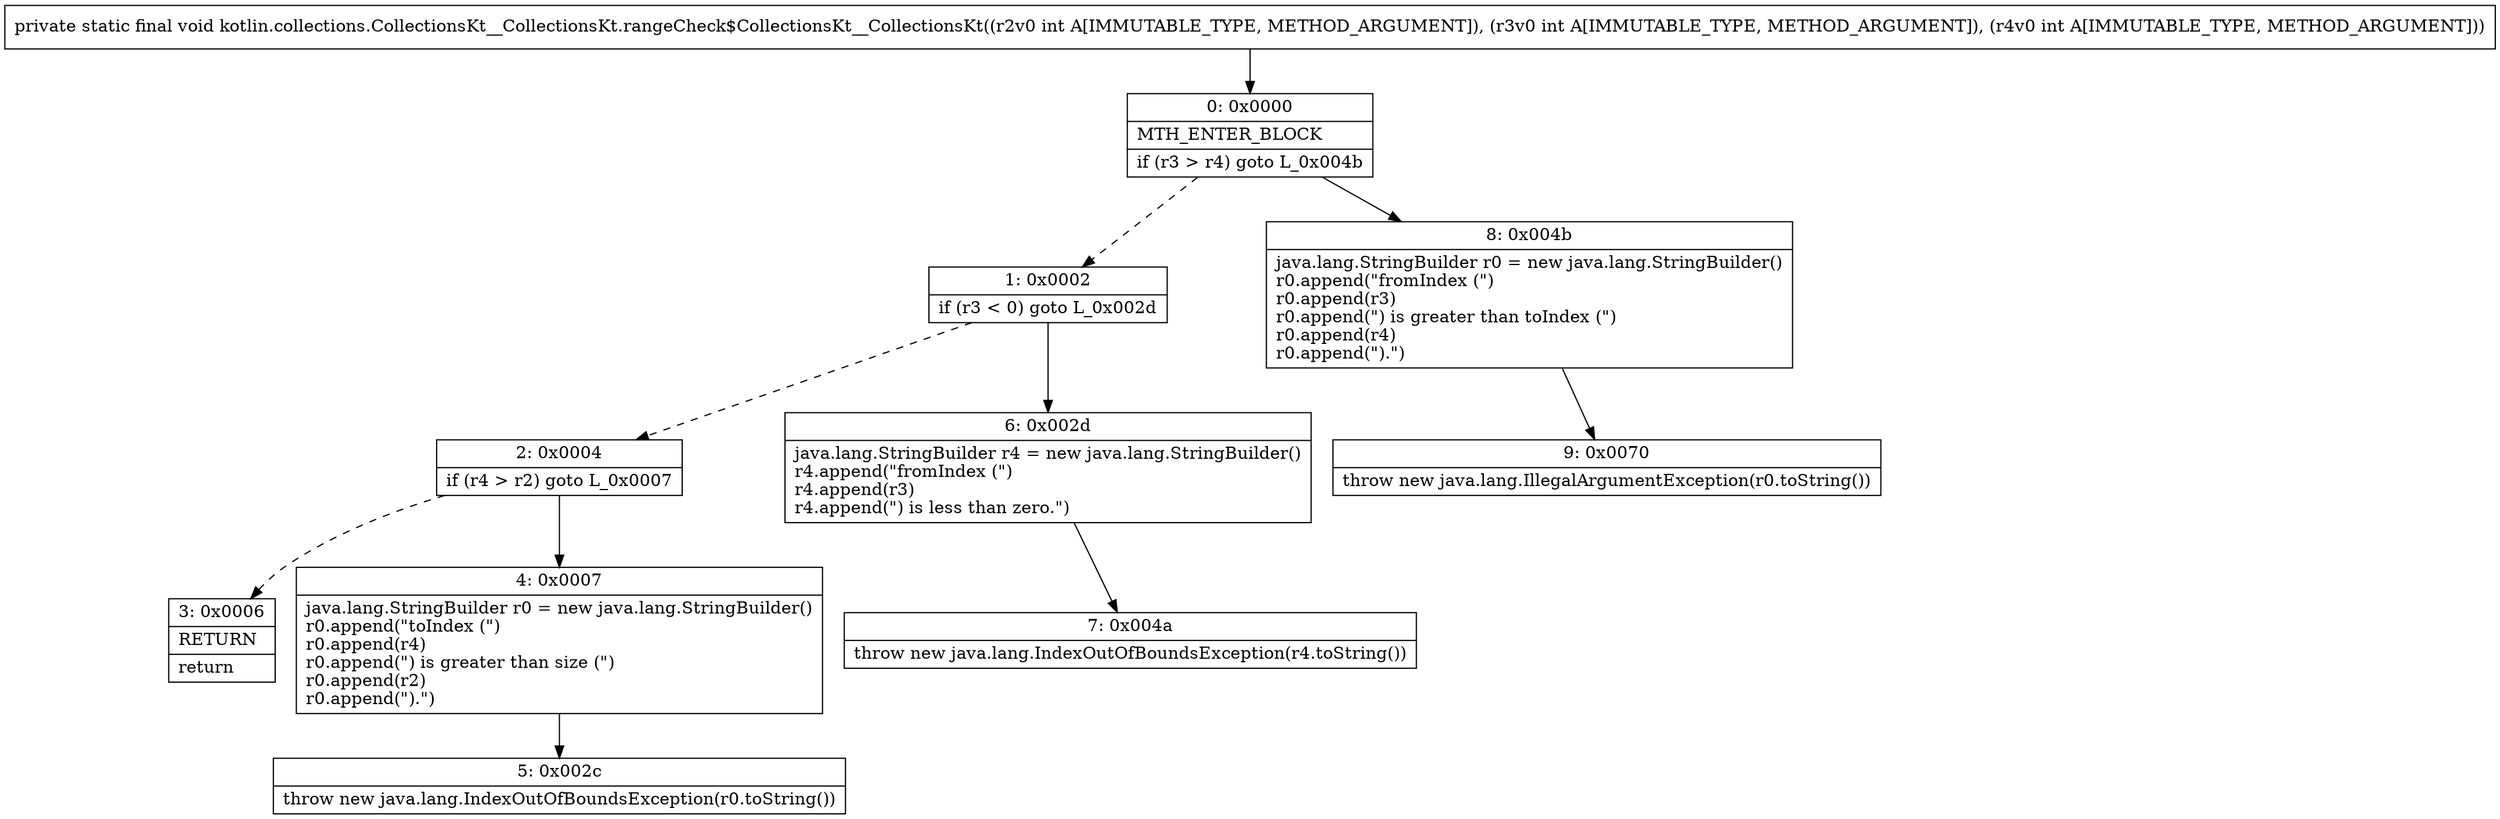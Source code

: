 digraph "CFG forkotlin.collections.CollectionsKt__CollectionsKt.rangeCheck$CollectionsKt__CollectionsKt(III)V" {
Node_0 [shape=record,label="{0\:\ 0x0000|MTH_ENTER_BLOCK\l|if (r3 \> r4) goto L_0x004b\l}"];
Node_1 [shape=record,label="{1\:\ 0x0002|if (r3 \< 0) goto L_0x002d\l}"];
Node_2 [shape=record,label="{2\:\ 0x0004|if (r4 \> r2) goto L_0x0007\l}"];
Node_3 [shape=record,label="{3\:\ 0x0006|RETURN\l|return\l}"];
Node_4 [shape=record,label="{4\:\ 0x0007|java.lang.StringBuilder r0 = new java.lang.StringBuilder()\lr0.append(\"toIndex (\")\lr0.append(r4)\lr0.append(\") is greater than size (\")\lr0.append(r2)\lr0.append(\").\")\l}"];
Node_5 [shape=record,label="{5\:\ 0x002c|throw new java.lang.IndexOutOfBoundsException(r0.toString())\l}"];
Node_6 [shape=record,label="{6\:\ 0x002d|java.lang.StringBuilder r4 = new java.lang.StringBuilder()\lr4.append(\"fromIndex (\")\lr4.append(r3)\lr4.append(\") is less than zero.\")\l}"];
Node_7 [shape=record,label="{7\:\ 0x004a|throw new java.lang.IndexOutOfBoundsException(r4.toString())\l}"];
Node_8 [shape=record,label="{8\:\ 0x004b|java.lang.StringBuilder r0 = new java.lang.StringBuilder()\lr0.append(\"fromIndex (\")\lr0.append(r3)\lr0.append(\") is greater than toIndex (\")\lr0.append(r4)\lr0.append(\").\")\l}"];
Node_9 [shape=record,label="{9\:\ 0x0070|throw new java.lang.IllegalArgumentException(r0.toString())\l}"];
MethodNode[shape=record,label="{private static final void kotlin.collections.CollectionsKt__CollectionsKt.rangeCheck$CollectionsKt__CollectionsKt((r2v0 int A[IMMUTABLE_TYPE, METHOD_ARGUMENT]), (r3v0 int A[IMMUTABLE_TYPE, METHOD_ARGUMENT]), (r4v0 int A[IMMUTABLE_TYPE, METHOD_ARGUMENT])) }"];
MethodNode -> Node_0;
Node_0 -> Node_1[style=dashed];
Node_0 -> Node_8;
Node_1 -> Node_2[style=dashed];
Node_1 -> Node_6;
Node_2 -> Node_3[style=dashed];
Node_2 -> Node_4;
Node_4 -> Node_5;
Node_6 -> Node_7;
Node_8 -> Node_9;
}

